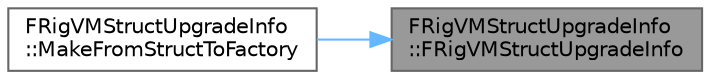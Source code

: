 digraph "FRigVMStructUpgradeInfo::FRigVMStructUpgradeInfo"
{
 // INTERACTIVE_SVG=YES
 // LATEX_PDF_SIZE
  bgcolor="transparent";
  edge [fontname=Helvetica,fontsize=10,labelfontname=Helvetica,labelfontsize=10];
  node [fontname=Helvetica,fontsize=10,shape=box,height=0.2,width=0.4];
  rankdir="RL";
  Node1 [id="Node000001",label="FRigVMStructUpgradeInfo\l::FRigVMStructUpgradeInfo",height=0.2,width=0.4,color="gray40", fillcolor="grey60", style="filled", fontcolor="black",tooltip=" "];
  Node1 -> Node2 [id="edge1_Node000001_Node000002",dir="back",color="steelblue1",style="solid",tooltip=" "];
  Node2 [id="Node000002",label="FRigVMStructUpgradeInfo\l::MakeFromStructToFactory",height=0.2,width=0.4,color="grey40", fillcolor="white", style="filled",URL="$de/d16/structFRigVMStructUpgradeInfo.html#a805191210f0102d9efd365c19691a155",tooltip=" "];
}
